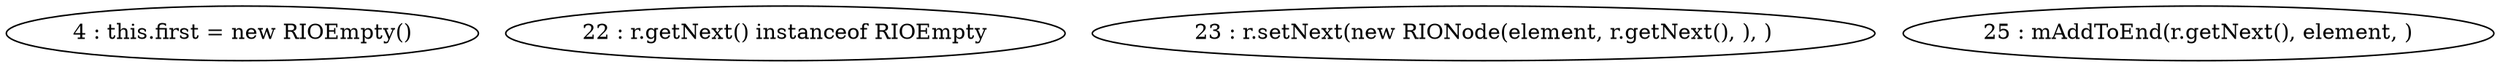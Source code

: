 digraph G {
"4 : this.first = new RIOEmpty()"
"22 : r.getNext() instanceof RIOEmpty"
"23 : r.setNext(new RIONode(element, r.getNext(), ), )"
"25 : mAddToEnd(r.getNext(), element, )"
}
